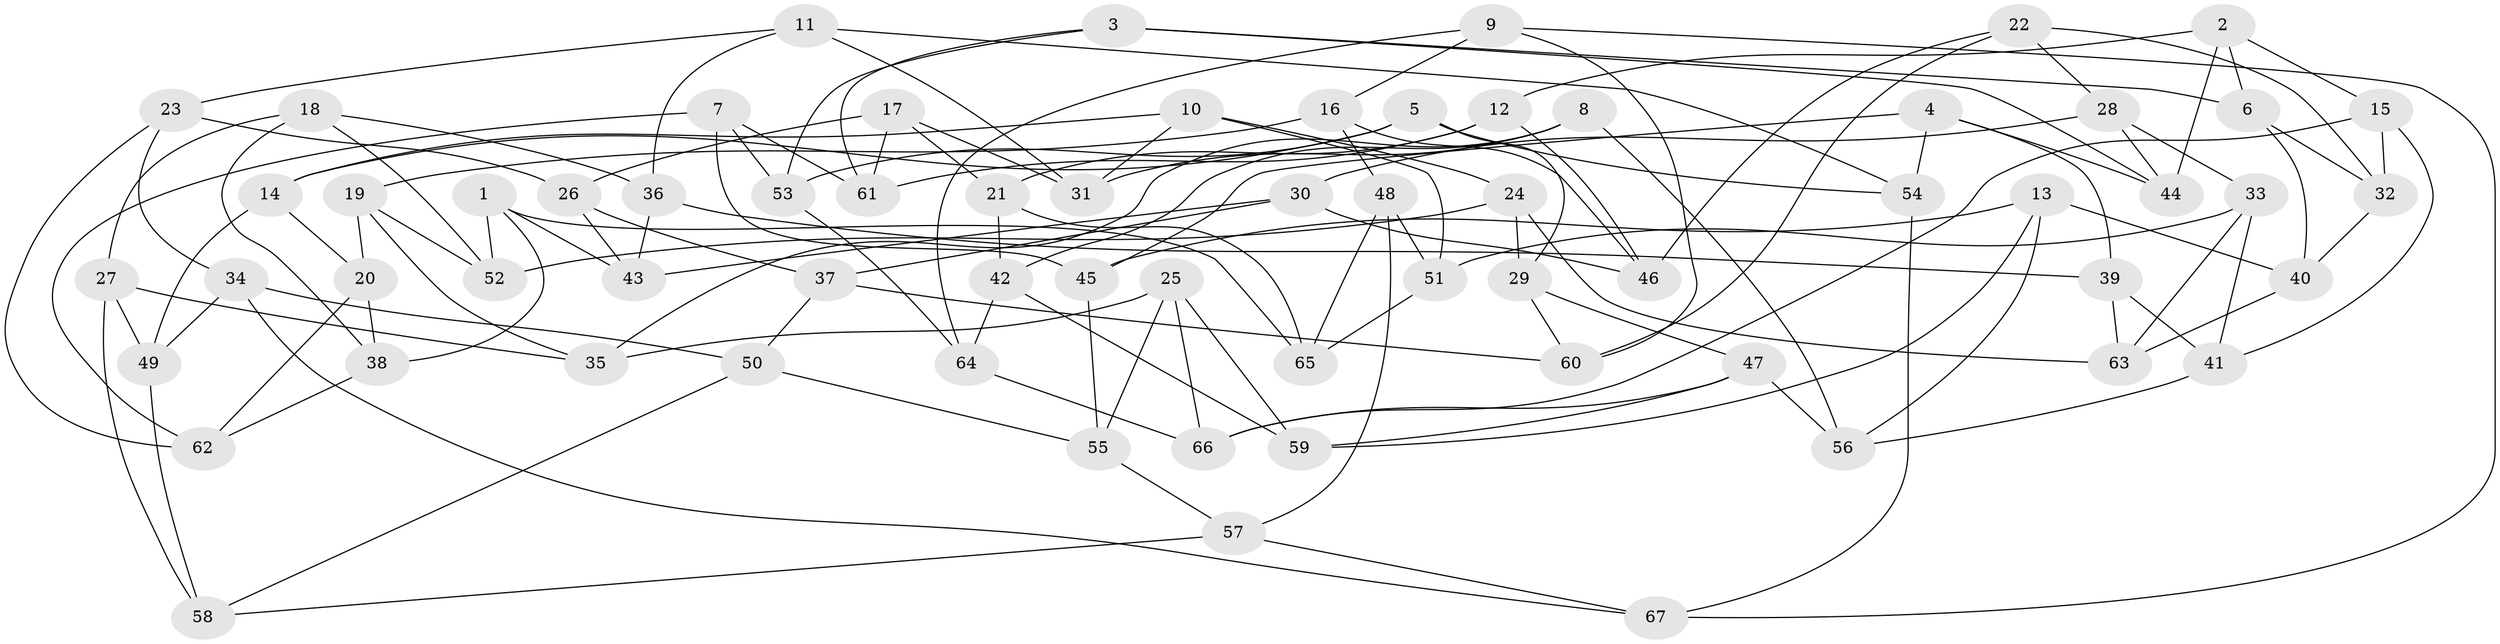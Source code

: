 // Generated by graph-tools (version 1.1) at 2025/16/03/09/25 04:16:13]
// undirected, 67 vertices, 134 edges
graph export_dot {
graph [start="1"]
  node [color=gray90,style=filled];
  1;
  2;
  3;
  4;
  5;
  6;
  7;
  8;
  9;
  10;
  11;
  12;
  13;
  14;
  15;
  16;
  17;
  18;
  19;
  20;
  21;
  22;
  23;
  24;
  25;
  26;
  27;
  28;
  29;
  30;
  31;
  32;
  33;
  34;
  35;
  36;
  37;
  38;
  39;
  40;
  41;
  42;
  43;
  44;
  45;
  46;
  47;
  48;
  49;
  50;
  51;
  52;
  53;
  54;
  55;
  56;
  57;
  58;
  59;
  60;
  61;
  62;
  63;
  64;
  65;
  66;
  67;
  1 -- 38;
  1 -- 43;
  1 -- 65;
  1 -- 52;
  2 -- 6;
  2 -- 44;
  2 -- 12;
  2 -- 15;
  3 -- 53;
  3 -- 44;
  3 -- 6;
  3 -- 61;
  4 -- 54;
  4 -- 45;
  4 -- 44;
  4 -- 39;
  5 -- 54;
  5 -- 53;
  5 -- 14;
  5 -- 29;
  6 -- 32;
  6 -- 40;
  7 -- 45;
  7 -- 53;
  7 -- 61;
  7 -- 62;
  8 -- 56;
  8 -- 31;
  8 -- 35;
  8 -- 42;
  9 -- 60;
  9 -- 67;
  9 -- 64;
  9 -- 16;
  10 -- 31;
  10 -- 51;
  10 -- 24;
  10 -- 14;
  11 -- 23;
  11 -- 31;
  11 -- 36;
  11 -- 54;
  12 -- 46;
  12 -- 21;
  12 -- 61;
  13 -- 56;
  13 -- 40;
  13 -- 59;
  13 -- 45;
  14 -- 20;
  14 -- 49;
  15 -- 32;
  15 -- 41;
  15 -- 66;
  16 -- 48;
  16 -- 19;
  16 -- 46;
  17 -- 61;
  17 -- 26;
  17 -- 21;
  17 -- 31;
  18 -- 27;
  18 -- 36;
  18 -- 38;
  18 -- 52;
  19 -- 52;
  19 -- 35;
  19 -- 20;
  20 -- 62;
  20 -- 38;
  21 -- 42;
  21 -- 65;
  22 -- 60;
  22 -- 46;
  22 -- 28;
  22 -- 32;
  23 -- 34;
  23 -- 26;
  23 -- 62;
  24 -- 63;
  24 -- 29;
  24 -- 52;
  25 -- 55;
  25 -- 66;
  25 -- 59;
  25 -- 35;
  26 -- 43;
  26 -- 37;
  27 -- 58;
  27 -- 35;
  27 -- 49;
  28 -- 30;
  28 -- 44;
  28 -- 33;
  29 -- 60;
  29 -- 47;
  30 -- 46;
  30 -- 43;
  30 -- 37;
  32 -- 40;
  33 -- 51;
  33 -- 41;
  33 -- 63;
  34 -- 49;
  34 -- 67;
  34 -- 50;
  36 -- 39;
  36 -- 43;
  37 -- 50;
  37 -- 60;
  38 -- 62;
  39 -- 41;
  39 -- 63;
  40 -- 63;
  41 -- 56;
  42 -- 64;
  42 -- 59;
  45 -- 55;
  47 -- 66;
  47 -- 59;
  47 -- 56;
  48 -- 57;
  48 -- 51;
  48 -- 65;
  49 -- 58;
  50 -- 55;
  50 -- 58;
  51 -- 65;
  53 -- 64;
  54 -- 67;
  55 -- 57;
  57 -- 67;
  57 -- 58;
  64 -- 66;
}
